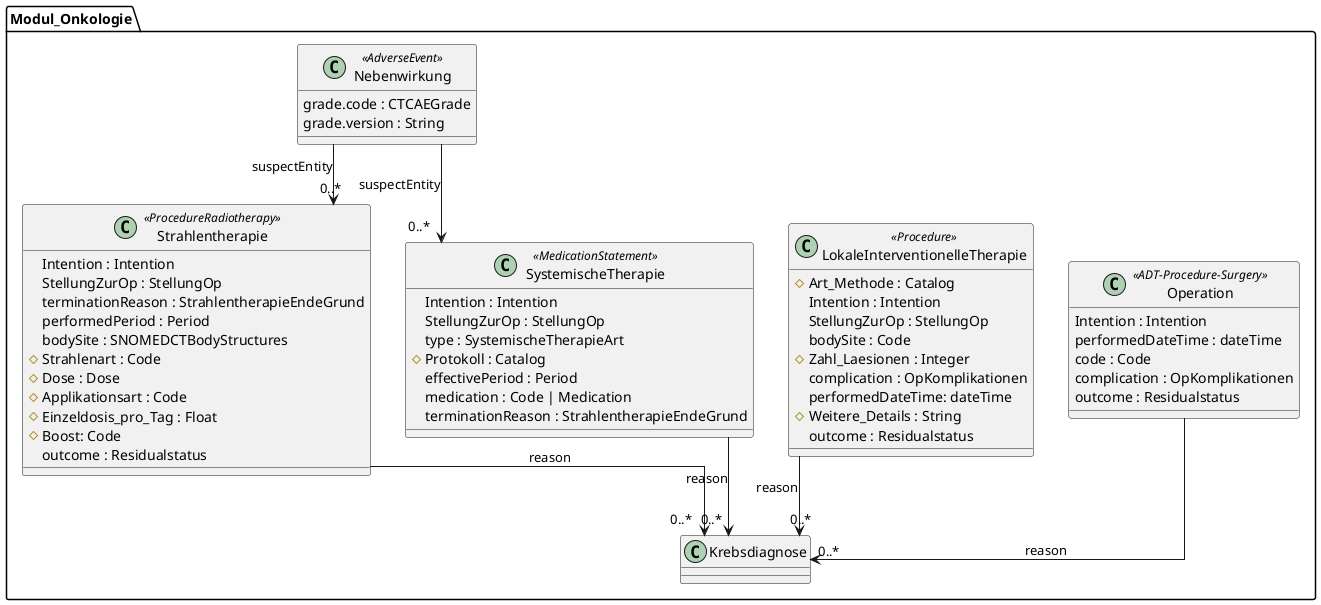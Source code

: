 @startuml FhirModulOnkologieTherapy
skinparam linetype ortho

package Modul_Onkologie {

  class Krebsdiagnose

  class Strahlentherapie << ProcedureRadiotherapy >> {
    Intention : Intention
    StellungZurOp : StellungOp
    terminationReason : StrahlentherapieEndeGrund
    performedPeriod : Period
    bodySite : SNOMEDCTBodyStructures
    # Strahlenart : Code
    # Dose : Dose
    # Applikationsart : Code
    # Einzeldosis_pro_Tag : Float
    # Boost: Code
    outcome : Residualstatus
  }
  Strahlentherapie --> "0..*" Krebsdiagnose : reason

  class Operation << ADT-Procedure-Surgery >> {
    Intention : Intention
    performedDateTime : dateTime
    code : Code
    complication : OpKomplikationen
    outcome : Residualstatus
  }
  Operation --> "0..*" Krebsdiagnose : reason

  class LokaleInterventionelleTherapie << Procedure >> {
    # Art_Methode : Catalog
    Intention : Intention
    StellungZurOp : StellungOp
    bodySite : Code
    # Zahl_Laesionen : Integer
    complication : OpKomplikationen
    performedDateTime: dateTime
    # Weitere_Details : String
    outcome : Residualstatus
  }
  LokaleInterventionelleTherapie --> "0..*" Krebsdiagnose : reason

  class SystemischeTherapie << MedicationStatement >> {
    Intention : Intention
    StellungZurOp : StellungOp
    type : SystemischeTherapieArt
    # Protokoll : Catalog
    effectivePeriod : Period
    medication : Code | Medication
    terminationReason : StrahlentherapieEndeGrund
  }
  SystemischeTherapie --> "0..*" Krebsdiagnose : reason

  class Nebenwirkung << AdverseEvent >> {
    grade.code : CTCAEGrade
    grade.version : String
  }
  Nebenwirkung --> "0..*" Strahlentherapie : suspectEntity
  Nebenwirkung --> "0..*" SystemischeTherapie : suspectEntity

}

@enduml
